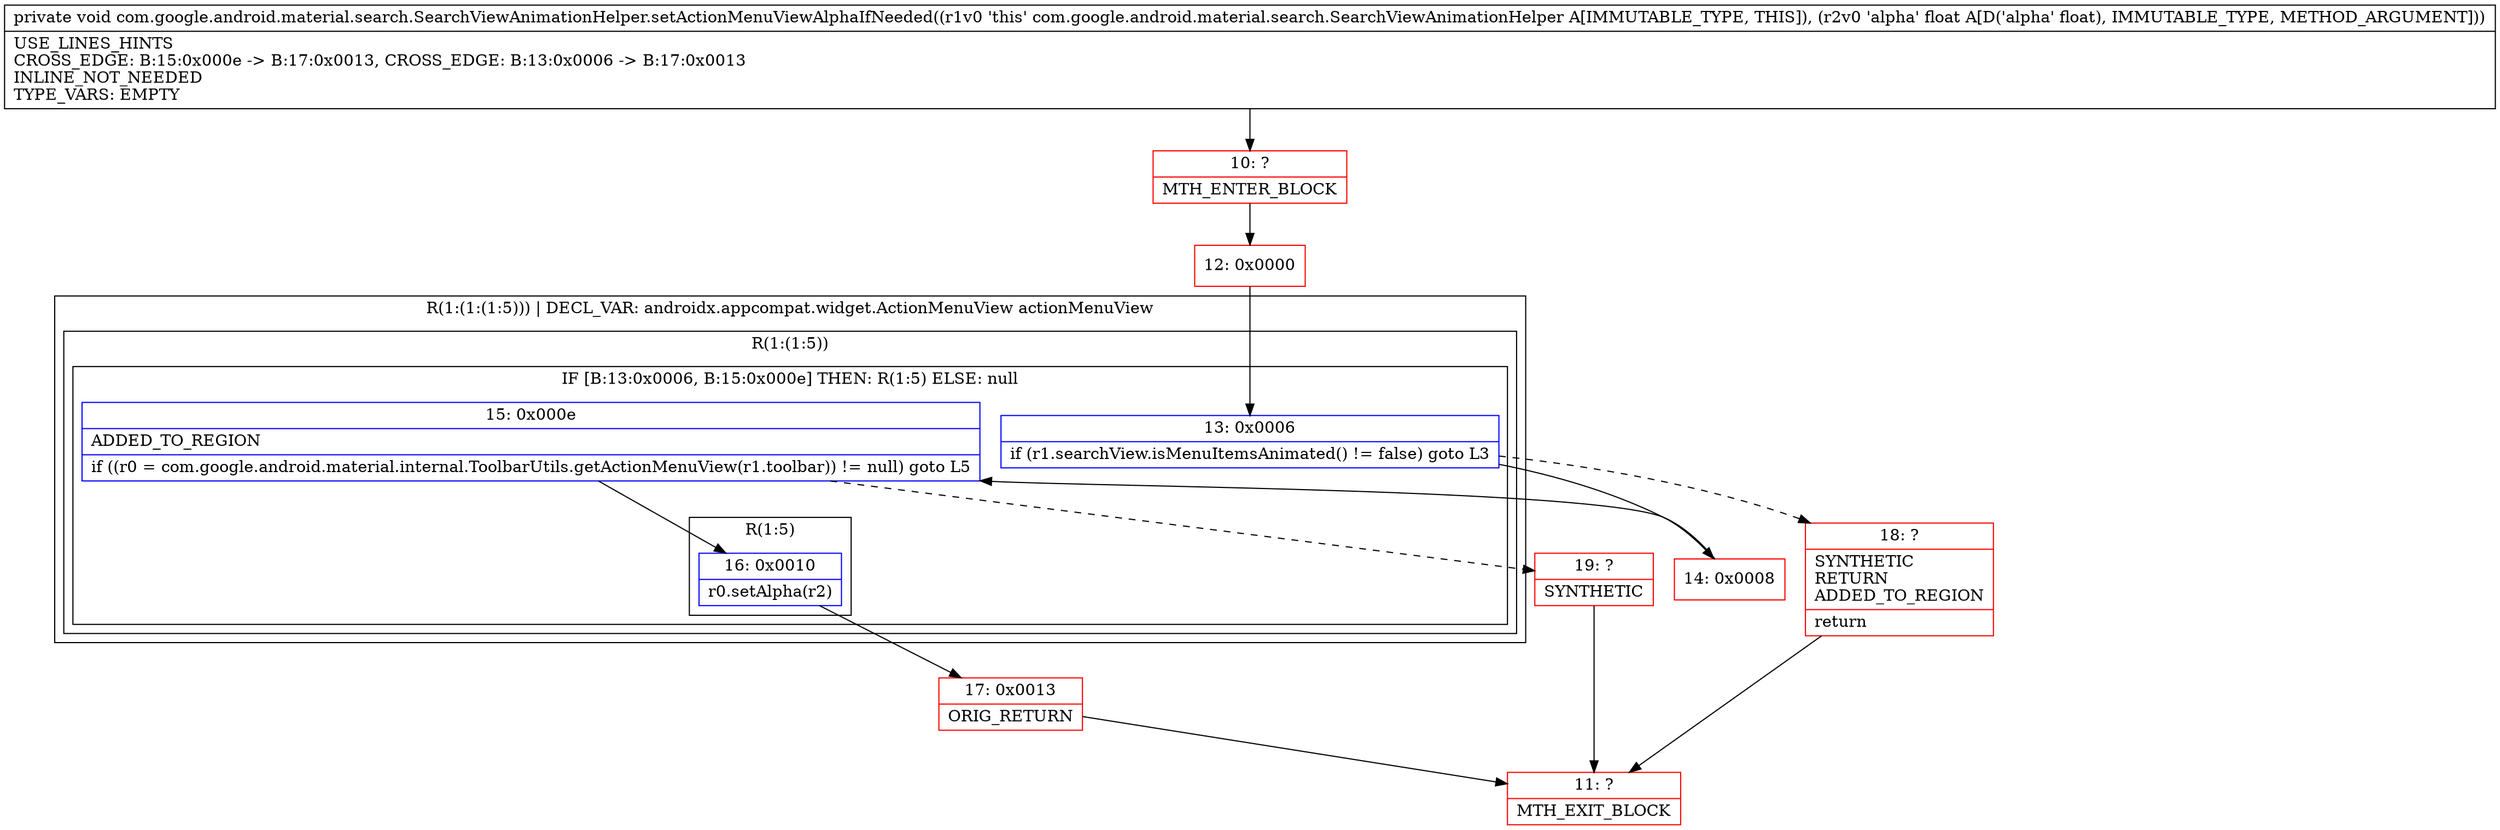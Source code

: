 digraph "CFG forcom.google.android.material.search.SearchViewAnimationHelper.setActionMenuViewAlphaIfNeeded(F)V" {
subgraph cluster_Region_109175574 {
label = "R(1:(1:(1:5))) | DECL_VAR: androidx.appcompat.widget.ActionMenuView actionMenuView\l";
node [shape=record,color=blue];
subgraph cluster_Region_1621352664 {
label = "R(1:(1:5))";
node [shape=record,color=blue];
subgraph cluster_IfRegion_951438036 {
label = "IF [B:13:0x0006, B:15:0x000e] THEN: R(1:5) ELSE: null";
node [shape=record,color=blue];
Node_13 [shape=record,label="{13\:\ 0x0006|if (r1.searchView.isMenuItemsAnimated() != false) goto L3\l}"];
Node_15 [shape=record,label="{15\:\ 0x000e|ADDED_TO_REGION\l|if ((r0 = com.google.android.material.internal.ToolbarUtils.getActionMenuView(r1.toolbar)) != null) goto L5\l}"];
subgraph cluster_Region_574223024 {
label = "R(1:5)";
node [shape=record,color=blue];
Node_16 [shape=record,label="{16\:\ 0x0010|r0.setAlpha(r2)\l}"];
}
}
}
}
Node_10 [shape=record,color=red,label="{10\:\ ?|MTH_ENTER_BLOCK\l}"];
Node_12 [shape=record,color=red,label="{12\:\ 0x0000}"];
Node_14 [shape=record,color=red,label="{14\:\ 0x0008}"];
Node_17 [shape=record,color=red,label="{17\:\ 0x0013|ORIG_RETURN\l}"];
Node_11 [shape=record,color=red,label="{11\:\ ?|MTH_EXIT_BLOCK\l}"];
Node_19 [shape=record,color=red,label="{19\:\ ?|SYNTHETIC\l}"];
Node_18 [shape=record,color=red,label="{18\:\ ?|SYNTHETIC\lRETURN\lADDED_TO_REGION\l|return\l}"];
MethodNode[shape=record,label="{private void com.google.android.material.search.SearchViewAnimationHelper.setActionMenuViewAlphaIfNeeded((r1v0 'this' com.google.android.material.search.SearchViewAnimationHelper A[IMMUTABLE_TYPE, THIS]), (r2v0 'alpha' float A[D('alpha' float), IMMUTABLE_TYPE, METHOD_ARGUMENT]))  | USE_LINES_HINTS\lCROSS_EDGE: B:15:0x000e \-\> B:17:0x0013, CROSS_EDGE: B:13:0x0006 \-\> B:17:0x0013\lINLINE_NOT_NEEDED\lTYPE_VARS: EMPTY\l}"];
MethodNode -> Node_10;Node_13 -> Node_14;
Node_13 -> Node_18[style=dashed];
Node_15 -> Node_16;
Node_15 -> Node_19[style=dashed];
Node_16 -> Node_17;
Node_10 -> Node_12;
Node_12 -> Node_13;
Node_14 -> Node_15;
Node_17 -> Node_11;
Node_19 -> Node_11;
Node_18 -> Node_11;
}

